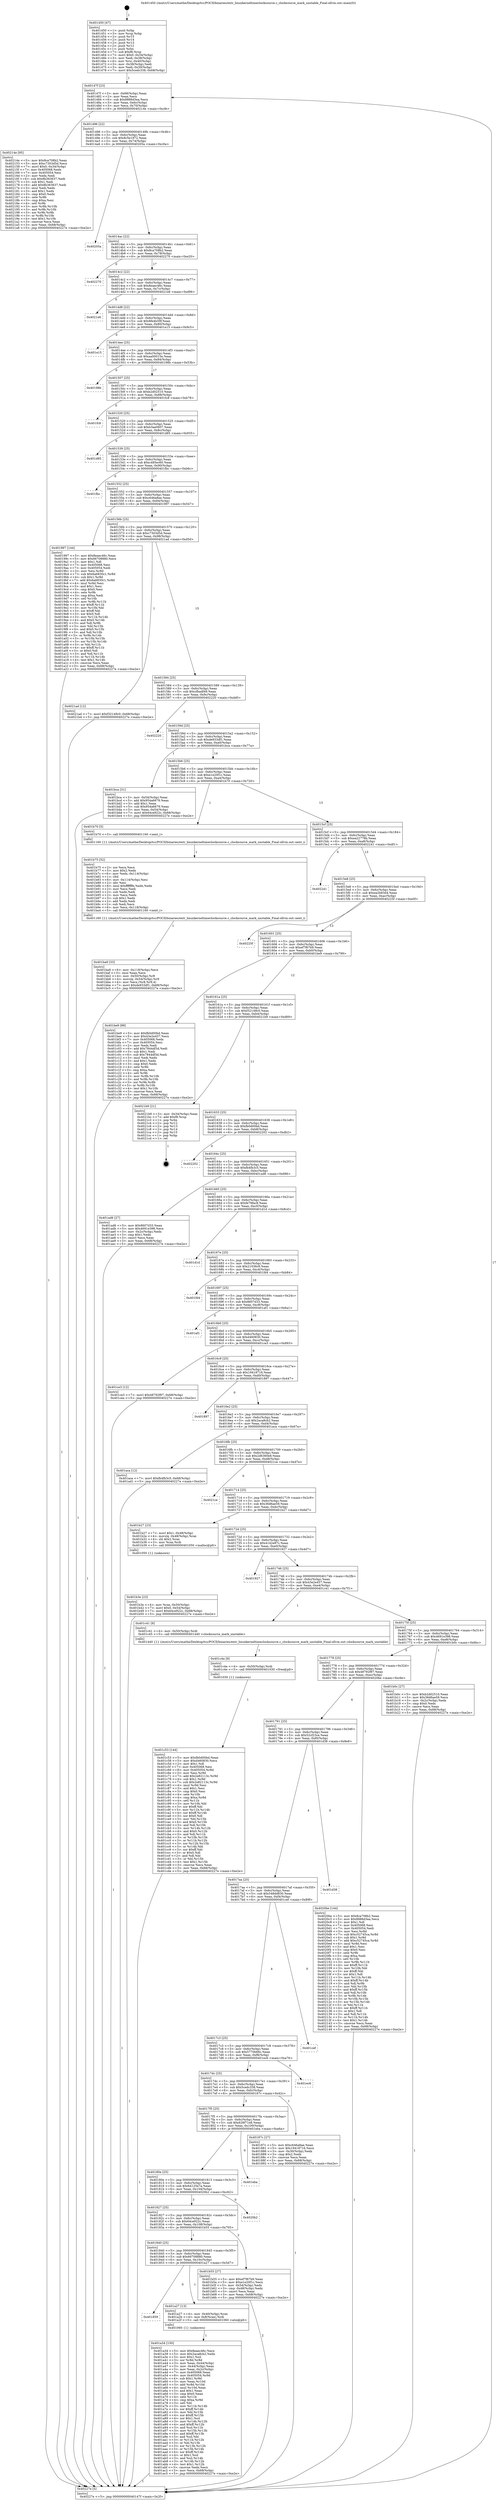 digraph "0x401450" {
  label = "0x401450 (/mnt/c/Users/mathe/Desktop/tcc/POCII/binaries/extr_linuxkerneltimeclocksource.c_clocksource_mark_unstable_Final-ollvm.out::main(0))"
  labelloc = "t"
  node[shape=record]

  Entry [label="",width=0.3,height=0.3,shape=circle,fillcolor=black,style=filled]
  "0x40147f" [label="{
     0x40147f [23]\l
     | [instrs]\l
     &nbsp;&nbsp;0x40147f \<+3\>: mov -0x68(%rbp),%eax\l
     &nbsp;&nbsp;0x401482 \<+2\>: mov %eax,%ecx\l
     &nbsp;&nbsp;0x401484 \<+6\>: sub $0x8886d3ea,%ecx\l
     &nbsp;&nbsp;0x40148a \<+3\>: mov %eax,-0x6c(%rbp)\l
     &nbsp;&nbsp;0x40148d \<+3\>: mov %ecx,-0x70(%rbp)\l
     &nbsp;&nbsp;0x401490 \<+6\>: je 000000000040214e \<main+0xcfe\>\l
  }"]
  "0x40214e" [label="{
     0x40214e [95]\l
     | [instrs]\l
     &nbsp;&nbsp;0x40214e \<+5\>: mov $0x8ca708b2,%eax\l
     &nbsp;&nbsp;0x402153 \<+5\>: mov $0xc7303d5d,%ecx\l
     &nbsp;&nbsp;0x402158 \<+7\>: movl $0x0,-0x34(%rbp)\l
     &nbsp;&nbsp;0x40215f \<+7\>: mov 0x405068,%edx\l
     &nbsp;&nbsp;0x402166 \<+7\>: mov 0x405054,%esi\l
     &nbsp;&nbsp;0x40216d \<+2\>: mov %edx,%edi\l
     &nbsp;&nbsp;0x40216f \<+6\>: sub $0x8b363637,%edi\l
     &nbsp;&nbsp;0x402175 \<+3\>: sub $0x1,%edi\l
     &nbsp;&nbsp;0x402178 \<+6\>: add $0x8b363637,%edi\l
     &nbsp;&nbsp;0x40217e \<+3\>: imul %edi,%edx\l
     &nbsp;&nbsp;0x402181 \<+3\>: and $0x1,%edx\l
     &nbsp;&nbsp;0x402184 \<+3\>: cmp $0x0,%edx\l
     &nbsp;&nbsp;0x402187 \<+4\>: sete %r8b\l
     &nbsp;&nbsp;0x40218b \<+3\>: cmp $0xa,%esi\l
     &nbsp;&nbsp;0x40218e \<+4\>: setl %r9b\l
     &nbsp;&nbsp;0x402192 \<+3\>: mov %r8b,%r10b\l
     &nbsp;&nbsp;0x402195 \<+3\>: and %r9b,%r10b\l
     &nbsp;&nbsp;0x402198 \<+3\>: xor %r9b,%r8b\l
     &nbsp;&nbsp;0x40219b \<+3\>: or %r8b,%r10b\l
     &nbsp;&nbsp;0x40219e \<+4\>: test $0x1,%r10b\l
     &nbsp;&nbsp;0x4021a2 \<+3\>: cmovne %ecx,%eax\l
     &nbsp;&nbsp;0x4021a5 \<+3\>: mov %eax,-0x68(%rbp)\l
     &nbsp;&nbsp;0x4021a8 \<+5\>: jmp 000000000040227e \<main+0xe2e\>\l
  }"]
  "0x401496" [label="{
     0x401496 [22]\l
     | [instrs]\l
     &nbsp;&nbsp;0x401496 \<+5\>: jmp 000000000040149b \<main+0x4b\>\l
     &nbsp;&nbsp;0x40149b \<+3\>: mov -0x6c(%rbp),%eax\l
     &nbsp;&nbsp;0x40149e \<+5\>: sub $0x8c5e1972,%eax\l
     &nbsp;&nbsp;0x4014a3 \<+3\>: mov %eax,-0x74(%rbp)\l
     &nbsp;&nbsp;0x4014a6 \<+6\>: je 000000000040205a \<main+0xc0a\>\l
  }"]
  Exit [label="",width=0.3,height=0.3,shape=circle,fillcolor=black,style=filled,peripheries=2]
  "0x40205a" [label="{
     0x40205a\l
  }", style=dashed]
  "0x4014ac" [label="{
     0x4014ac [22]\l
     | [instrs]\l
     &nbsp;&nbsp;0x4014ac \<+5\>: jmp 00000000004014b1 \<main+0x61\>\l
     &nbsp;&nbsp;0x4014b1 \<+3\>: mov -0x6c(%rbp),%eax\l
     &nbsp;&nbsp;0x4014b4 \<+5\>: sub $0x8ca708b2,%eax\l
     &nbsp;&nbsp;0x4014b9 \<+3\>: mov %eax,-0x78(%rbp)\l
     &nbsp;&nbsp;0x4014bc \<+6\>: je 0000000000402270 \<main+0xe20\>\l
  }"]
  "0x401c53" [label="{
     0x401c53 [144]\l
     | [instrs]\l
     &nbsp;&nbsp;0x401c53 \<+5\>: mov $0xfb0d00bd,%eax\l
     &nbsp;&nbsp;0x401c58 \<+5\>: mov $0xd460830,%ecx\l
     &nbsp;&nbsp;0x401c5d \<+2\>: mov $0x1,%dl\l
     &nbsp;&nbsp;0x401c5f \<+7\>: mov 0x405068,%esi\l
     &nbsp;&nbsp;0x401c66 \<+8\>: mov 0x405054,%r8d\l
     &nbsp;&nbsp;0x401c6e \<+3\>: mov %esi,%r9d\l
     &nbsp;&nbsp;0x401c71 \<+7\>: add $0x2e82113c,%r9d\l
     &nbsp;&nbsp;0x401c78 \<+4\>: sub $0x1,%r9d\l
     &nbsp;&nbsp;0x401c7c \<+7\>: sub $0x2e82113c,%r9d\l
     &nbsp;&nbsp;0x401c83 \<+4\>: imul %r9d,%esi\l
     &nbsp;&nbsp;0x401c87 \<+3\>: and $0x1,%esi\l
     &nbsp;&nbsp;0x401c8a \<+3\>: cmp $0x0,%esi\l
     &nbsp;&nbsp;0x401c8d \<+4\>: sete %r10b\l
     &nbsp;&nbsp;0x401c91 \<+4\>: cmp $0xa,%r8d\l
     &nbsp;&nbsp;0x401c95 \<+4\>: setl %r11b\l
     &nbsp;&nbsp;0x401c99 \<+3\>: mov %r10b,%bl\l
     &nbsp;&nbsp;0x401c9c \<+3\>: xor $0xff,%bl\l
     &nbsp;&nbsp;0x401c9f \<+3\>: mov %r11b,%r14b\l
     &nbsp;&nbsp;0x401ca2 \<+4\>: xor $0xff,%r14b\l
     &nbsp;&nbsp;0x401ca6 \<+3\>: xor $0x0,%dl\l
     &nbsp;&nbsp;0x401ca9 \<+3\>: mov %bl,%r15b\l
     &nbsp;&nbsp;0x401cac \<+4\>: and $0x0,%r15b\l
     &nbsp;&nbsp;0x401cb0 \<+3\>: and %dl,%r10b\l
     &nbsp;&nbsp;0x401cb3 \<+3\>: mov %r14b,%r12b\l
     &nbsp;&nbsp;0x401cb6 \<+4\>: and $0x0,%r12b\l
     &nbsp;&nbsp;0x401cba \<+3\>: and %dl,%r11b\l
     &nbsp;&nbsp;0x401cbd \<+3\>: or %r10b,%r15b\l
     &nbsp;&nbsp;0x401cc0 \<+3\>: or %r11b,%r12b\l
     &nbsp;&nbsp;0x401cc3 \<+3\>: xor %r12b,%r15b\l
     &nbsp;&nbsp;0x401cc6 \<+3\>: or %r14b,%bl\l
     &nbsp;&nbsp;0x401cc9 \<+3\>: xor $0xff,%bl\l
     &nbsp;&nbsp;0x401ccc \<+3\>: or $0x0,%dl\l
     &nbsp;&nbsp;0x401ccf \<+2\>: and %dl,%bl\l
     &nbsp;&nbsp;0x401cd1 \<+3\>: or %bl,%r15b\l
     &nbsp;&nbsp;0x401cd4 \<+4\>: test $0x1,%r15b\l
     &nbsp;&nbsp;0x401cd8 \<+3\>: cmovne %ecx,%eax\l
     &nbsp;&nbsp;0x401cdb \<+3\>: mov %eax,-0x68(%rbp)\l
     &nbsp;&nbsp;0x401cde \<+5\>: jmp 000000000040227e \<main+0xe2e\>\l
  }"]
  "0x402270" [label="{
     0x402270\l
  }", style=dashed]
  "0x4014c2" [label="{
     0x4014c2 [22]\l
     | [instrs]\l
     &nbsp;&nbsp;0x4014c2 \<+5\>: jmp 00000000004014c7 \<main+0x77\>\l
     &nbsp;&nbsp;0x4014c7 \<+3\>: mov -0x6c(%rbp),%eax\l
     &nbsp;&nbsp;0x4014ca \<+5\>: sub $0x8eaec46c,%eax\l
     &nbsp;&nbsp;0x4014cf \<+3\>: mov %eax,-0x7c(%rbp)\l
     &nbsp;&nbsp;0x4014d2 \<+6\>: je 00000000004021e6 \<main+0xd96\>\l
  }"]
  "0x401c4a" [label="{
     0x401c4a [9]\l
     | [instrs]\l
     &nbsp;&nbsp;0x401c4a \<+4\>: mov -0x50(%rbp),%rdi\l
     &nbsp;&nbsp;0x401c4e \<+5\>: call 0000000000401030 \<free@plt\>\l
     | [calls]\l
     &nbsp;&nbsp;0x401030 \{1\} (unknown)\l
  }"]
  "0x4021e6" [label="{
     0x4021e6\l
  }", style=dashed]
  "0x4014d8" [label="{
     0x4014d8 [22]\l
     | [instrs]\l
     &nbsp;&nbsp;0x4014d8 \<+5\>: jmp 00000000004014dd \<main+0x8d\>\l
     &nbsp;&nbsp;0x4014dd \<+3\>: mov -0x6c(%rbp),%eax\l
     &nbsp;&nbsp;0x4014e0 \<+5\>: sub $0x8fe4b59f,%eax\l
     &nbsp;&nbsp;0x4014e5 \<+3\>: mov %eax,-0x80(%rbp)\l
     &nbsp;&nbsp;0x4014e8 \<+6\>: je 0000000000401e15 \<main+0x9c5\>\l
  }"]
  "0x401ba9" [label="{
     0x401ba9 [33]\l
     | [instrs]\l
     &nbsp;&nbsp;0x401ba9 \<+6\>: mov -0x118(%rbp),%ecx\l
     &nbsp;&nbsp;0x401baf \<+3\>: imul %eax,%ecx\l
     &nbsp;&nbsp;0x401bb2 \<+4\>: mov -0x50(%rbp),%r8\l
     &nbsp;&nbsp;0x401bb6 \<+4\>: movslq -0x54(%rbp),%r9\l
     &nbsp;&nbsp;0x401bba \<+4\>: mov %ecx,(%r8,%r9,4)\l
     &nbsp;&nbsp;0x401bbe \<+7\>: movl $0xde933df1,-0x68(%rbp)\l
     &nbsp;&nbsp;0x401bc5 \<+5\>: jmp 000000000040227e \<main+0xe2e\>\l
  }"]
  "0x401e15" [label="{
     0x401e15\l
  }", style=dashed]
  "0x4014ee" [label="{
     0x4014ee [25]\l
     | [instrs]\l
     &nbsp;&nbsp;0x4014ee \<+5\>: jmp 00000000004014f3 \<main+0xa3\>\l
     &nbsp;&nbsp;0x4014f3 \<+3\>: mov -0x6c(%rbp),%eax\l
     &nbsp;&nbsp;0x4014f6 \<+5\>: sub $0xaa00015e,%eax\l
     &nbsp;&nbsp;0x4014fb \<+6\>: mov %eax,-0x84(%rbp)\l
     &nbsp;&nbsp;0x401501 \<+6\>: je 000000000040198b \<main+0x53b\>\l
  }"]
  "0x401b75" [label="{
     0x401b75 [52]\l
     | [instrs]\l
     &nbsp;&nbsp;0x401b75 \<+2\>: xor %ecx,%ecx\l
     &nbsp;&nbsp;0x401b77 \<+5\>: mov $0x2,%edx\l
     &nbsp;&nbsp;0x401b7c \<+6\>: mov %edx,-0x114(%rbp)\l
     &nbsp;&nbsp;0x401b82 \<+1\>: cltd\l
     &nbsp;&nbsp;0x401b83 \<+6\>: mov -0x114(%rbp),%esi\l
     &nbsp;&nbsp;0x401b89 \<+2\>: idiv %esi\l
     &nbsp;&nbsp;0x401b8b \<+6\>: imul $0xfffffffe,%edx,%edx\l
     &nbsp;&nbsp;0x401b91 \<+2\>: mov %ecx,%edi\l
     &nbsp;&nbsp;0x401b93 \<+2\>: sub %edx,%edi\l
     &nbsp;&nbsp;0x401b95 \<+2\>: mov %ecx,%edx\l
     &nbsp;&nbsp;0x401b97 \<+3\>: sub $0x1,%edx\l
     &nbsp;&nbsp;0x401b9a \<+2\>: add %edx,%edi\l
     &nbsp;&nbsp;0x401b9c \<+2\>: sub %edi,%ecx\l
     &nbsp;&nbsp;0x401b9e \<+6\>: mov %ecx,-0x118(%rbp)\l
     &nbsp;&nbsp;0x401ba4 \<+5\>: call 0000000000401160 \<next_i\>\l
     | [calls]\l
     &nbsp;&nbsp;0x401160 \{1\} (/mnt/c/Users/mathe/Desktop/tcc/POCII/binaries/extr_linuxkerneltimeclocksource.c_clocksource_mark_unstable_Final-ollvm.out::next_i)\l
  }"]
  "0x40198b" [label="{
     0x40198b\l
  }", style=dashed]
  "0x401507" [label="{
     0x401507 [25]\l
     | [instrs]\l
     &nbsp;&nbsp;0x401507 \<+5\>: jmp 000000000040150c \<main+0xbc\>\l
     &nbsp;&nbsp;0x40150c \<+3\>: mov -0x6c(%rbp),%eax\l
     &nbsp;&nbsp;0x40150f \<+5\>: sub $0xb2d02510,%eax\l
     &nbsp;&nbsp;0x401514 \<+6\>: mov %eax,-0x88(%rbp)\l
     &nbsp;&nbsp;0x40151a \<+6\>: je 0000000000401fc8 \<main+0xb78\>\l
  }"]
  "0x401b3e" [label="{
     0x401b3e [23]\l
     | [instrs]\l
     &nbsp;&nbsp;0x401b3e \<+4\>: mov %rax,-0x50(%rbp)\l
     &nbsp;&nbsp;0x401b42 \<+7\>: movl $0x0,-0x54(%rbp)\l
     &nbsp;&nbsp;0x401b49 \<+7\>: movl $0x64ce922c,-0x68(%rbp)\l
     &nbsp;&nbsp;0x401b50 \<+5\>: jmp 000000000040227e \<main+0xe2e\>\l
  }"]
  "0x401fc8" [label="{
     0x401fc8\l
  }", style=dashed]
  "0x401520" [label="{
     0x401520 [25]\l
     | [instrs]\l
     &nbsp;&nbsp;0x401520 \<+5\>: jmp 0000000000401525 \<main+0xd5\>\l
     &nbsp;&nbsp;0x401525 \<+3\>: mov -0x6c(%rbp),%eax\l
     &nbsp;&nbsp;0x401528 \<+5\>: sub $0xb3ae0607,%eax\l
     &nbsp;&nbsp;0x40152d \<+6\>: mov %eax,-0x8c(%rbp)\l
     &nbsp;&nbsp;0x401533 \<+6\>: je 0000000000401d85 \<main+0x935\>\l
  }"]
  "0x401a34" [label="{
     0x401a34 [150]\l
     | [instrs]\l
     &nbsp;&nbsp;0x401a34 \<+5\>: mov $0x8eaec46c,%ecx\l
     &nbsp;&nbsp;0x401a39 \<+5\>: mov $0x2aca8cb2,%edx\l
     &nbsp;&nbsp;0x401a3e \<+3\>: mov $0x1,%sil\l
     &nbsp;&nbsp;0x401a41 \<+3\>: xor %r8d,%r8d\l
     &nbsp;&nbsp;0x401a44 \<+3\>: mov %eax,-0x44(%rbp)\l
     &nbsp;&nbsp;0x401a47 \<+3\>: mov -0x44(%rbp),%eax\l
     &nbsp;&nbsp;0x401a4a \<+3\>: mov %eax,-0x2c(%rbp)\l
     &nbsp;&nbsp;0x401a4d \<+7\>: mov 0x405068,%eax\l
     &nbsp;&nbsp;0x401a54 \<+8\>: mov 0x405054,%r9d\l
     &nbsp;&nbsp;0x401a5c \<+4\>: sub $0x1,%r8d\l
     &nbsp;&nbsp;0x401a60 \<+3\>: mov %eax,%r10d\l
     &nbsp;&nbsp;0x401a63 \<+3\>: add %r8d,%r10d\l
     &nbsp;&nbsp;0x401a66 \<+4\>: imul %r10d,%eax\l
     &nbsp;&nbsp;0x401a6a \<+3\>: and $0x1,%eax\l
     &nbsp;&nbsp;0x401a6d \<+3\>: cmp $0x0,%eax\l
     &nbsp;&nbsp;0x401a70 \<+4\>: sete %r11b\l
     &nbsp;&nbsp;0x401a74 \<+4\>: cmp $0xa,%r9d\l
     &nbsp;&nbsp;0x401a78 \<+3\>: setl %bl\l
     &nbsp;&nbsp;0x401a7b \<+3\>: mov %r11b,%r14b\l
     &nbsp;&nbsp;0x401a7e \<+4\>: xor $0xff,%r14b\l
     &nbsp;&nbsp;0x401a82 \<+3\>: mov %bl,%r15b\l
     &nbsp;&nbsp;0x401a85 \<+4\>: xor $0xff,%r15b\l
     &nbsp;&nbsp;0x401a89 \<+4\>: xor $0x1,%sil\l
     &nbsp;&nbsp;0x401a8d \<+3\>: mov %r14b,%r12b\l
     &nbsp;&nbsp;0x401a90 \<+4\>: and $0xff,%r12b\l
     &nbsp;&nbsp;0x401a94 \<+3\>: and %sil,%r11b\l
     &nbsp;&nbsp;0x401a97 \<+3\>: mov %r15b,%r13b\l
     &nbsp;&nbsp;0x401a9a \<+4\>: and $0xff,%r13b\l
     &nbsp;&nbsp;0x401a9e \<+3\>: and %sil,%bl\l
     &nbsp;&nbsp;0x401aa1 \<+3\>: or %r11b,%r12b\l
     &nbsp;&nbsp;0x401aa4 \<+3\>: or %bl,%r13b\l
     &nbsp;&nbsp;0x401aa7 \<+3\>: xor %r13b,%r12b\l
     &nbsp;&nbsp;0x401aaa \<+3\>: or %r15b,%r14b\l
     &nbsp;&nbsp;0x401aad \<+4\>: xor $0xff,%r14b\l
     &nbsp;&nbsp;0x401ab1 \<+4\>: or $0x1,%sil\l
     &nbsp;&nbsp;0x401ab5 \<+3\>: and %sil,%r14b\l
     &nbsp;&nbsp;0x401ab8 \<+3\>: or %r14b,%r12b\l
     &nbsp;&nbsp;0x401abb \<+4\>: test $0x1,%r12b\l
     &nbsp;&nbsp;0x401abf \<+3\>: cmovne %edx,%ecx\l
     &nbsp;&nbsp;0x401ac2 \<+3\>: mov %ecx,-0x68(%rbp)\l
     &nbsp;&nbsp;0x401ac5 \<+5\>: jmp 000000000040227e \<main+0xe2e\>\l
  }"]
  "0x401d85" [label="{
     0x401d85\l
  }", style=dashed]
  "0x401539" [label="{
     0x401539 [25]\l
     | [instrs]\l
     &nbsp;&nbsp;0x401539 \<+5\>: jmp 000000000040153e \<main+0xee\>\l
     &nbsp;&nbsp;0x40153e \<+3\>: mov -0x6c(%rbp),%eax\l
     &nbsp;&nbsp;0x401541 \<+5\>: sub $0xc485ec60,%eax\l
     &nbsp;&nbsp;0x401546 \<+6\>: mov %eax,-0x90(%rbp)\l
     &nbsp;&nbsp;0x40154c \<+6\>: je 0000000000401fbc \<main+0xb6c\>\l
  }"]
  "0x401859" [label="{
     0x401859\l
  }", style=dashed]
  "0x401fbc" [label="{
     0x401fbc\l
  }", style=dashed]
  "0x401552" [label="{
     0x401552 [25]\l
     | [instrs]\l
     &nbsp;&nbsp;0x401552 \<+5\>: jmp 0000000000401557 \<main+0x107\>\l
     &nbsp;&nbsp;0x401557 \<+3\>: mov -0x6c(%rbp),%eax\l
     &nbsp;&nbsp;0x40155a \<+5\>: sub $0xc646a8ae,%eax\l
     &nbsp;&nbsp;0x40155f \<+6\>: mov %eax,-0x94(%rbp)\l
     &nbsp;&nbsp;0x401565 \<+6\>: je 0000000000401997 \<main+0x547\>\l
  }"]
  "0x401a27" [label="{
     0x401a27 [13]\l
     | [instrs]\l
     &nbsp;&nbsp;0x401a27 \<+4\>: mov -0x40(%rbp),%rax\l
     &nbsp;&nbsp;0x401a2b \<+4\>: mov 0x8(%rax),%rdi\l
     &nbsp;&nbsp;0x401a2f \<+5\>: call 0000000000401060 \<atoi@plt\>\l
     | [calls]\l
     &nbsp;&nbsp;0x401060 \{1\} (unknown)\l
  }"]
  "0x401997" [label="{
     0x401997 [144]\l
     | [instrs]\l
     &nbsp;&nbsp;0x401997 \<+5\>: mov $0x8eaec46c,%eax\l
     &nbsp;&nbsp;0x40199c \<+5\>: mov $0x66708880,%ecx\l
     &nbsp;&nbsp;0x4019a1 \<+2\>: mov $0x1,%dl\l
     &nbsp;&nbsp;0x4019a3 \<+7\>: mov 0x405068,%esi\l
     &nbsp;&nbsp;0x4019aa \<+7\>: mov 0x405054,%edi\l
     &nbsp;&nbsp;0x4019b1 \<+3\>: mov %esi,%r8d\l
     &nbsp;&nbsp;0x4019b4 \<+7\>: sub $0x6a6830c1,%r8d\l
     &nbsp;&nbsp;0x4019bb \<+4\>: sub $0x1,%r8d\l
     &nbsp;&nbsp;0x4019bf \<+7\>: add $0x6a6830c1,%r8d\l
     &nbsp;&nbsp;0x4019c6 \<+4\>: imul %r8d,%esi\l
     &nbsp;&nbsp;0x4019ca \<+3\>: and $0x1,%esi\l
     &nbsp;&nbsp;0x4019cd \<+3\>: cmp $0x0,%esi\l
     &nbsp;&nbsp;0x4019d0 \<+4\>: sete %r9b\l
     &nbsp;&nbsp;0x4019d4 \<+3\>: cmp $0xa,%edi\l
     &nbsp;&nbsp;0x4019d7 \<+4\>: setl %r10b\l
     &nbsp;&nbsp;0x4019db \<+3\>: mov %r9b,%r11b\l
     &nbsp;&nbsp;0x4019de \<+4\>: xor $0xff,%r11b\l
     &nbsp;&nbsp;0x4019e2 \<+3\>: mov %r10b,%bl\l
     &nbsp;&nbsp;0x4019e5 \<+3\>: xor $0xff,%bl\l
     &nbsp;&nbsp;0x4019e8 \<+3\>: xor $0x0,%dl\l
     &nbsp;&nbsp;0x4019eb \<+3\>: mov %r11b,%r14b\l
     &nbsp;&nbsp;0x4019ee \<+4\>: and $0x0,%r14b\l
     &nbsp;&nbsp;0x4019f2 \<+3\>: and %dl,%r9b\l
     &nbsp;&nbsp;0x4019f5 \<+3\>: mov %bl,%r15b\l
     &nbsp;&nbsp;0x4019f8 \<+4\>: and $0x0,%r15b\l
     &nbsp;&nbsp;0x4019fc \<+3\>: and %dl,%r10b\l
     &nbsp;&nbsp;0x4019ff \<+3\>: or %r9b,%r14b\l
     &nbsp;&nbsp;0x401a02 \<+3\>: or %r10b,%r15b\l
     &nbsp;&nbsp;0x401a05 \<+3\>: xor %r15b,%r14b\l
     &nbsp;&nbsp;0x401a08 \<+3\>: or %bl,%r11b\l
     &nbsp;&nbsp;0x401a0b \<+4\>: xor $0xff,%r11b\l
     &nbsp;&nbsp;0x401a0f \<+3\>: or $0x0,%dl\l
     &nbsp;&nbsp;0x401a12 \<+3\>: and %dl,%r11b\l
     &nbsp;&nbsp;0x401a15 \<+3\>: or %r11b,%r14b\l
     &nbsp;&nbsp;0x401a18 \<+4\>: test $0x1,%r14b\l
     &nbsp;&nbsp;0x401a1c \<+3\>: cmovne %ecx,%eax\l
     &nbsp;&nbsp;0x401a1f \<+3\>: mov %eax,-0x68(%rbp)\l
     &nbsp;&nbsp;0x401a22 \<+5\>: jmp 000000000040227e \<main+0xe2e\>\l
  }"]
  "0x40156b" [label="{
     0x40156b [25]\l
     | [instrs]\l
     &nbsp;&nbsp;0x40156b \<+5\>: jmp 0000000000401570 \<main+0x120\>\l
     &nbsp;&nbsp;0x401570 \<+3\>: mov -0x6c(%rbp),%eax\l
     &nbsp;&nbsp;0x401573 \<+5\>: sub $0xc7303d5d,%eax\l
     &nbsp;&nbsp;0x401578 \<+6\>: mov %eax,-0x98(%rbp)\l
     &nbsp;&nbsp;0x40157e \<+6\>: je 00000000004021ad \<main+0xd5d\>\l
  }"]
  "0x401840" [label="{
     0x401840 [25]\l
     | [instrs]\l
     &nbsp;&nbsp;0x401840 \<+5\>: jmp 0000000000401845 \<main+0x3f5\>\l
     &nbsp;&nbsp;0x401845 \<+3\>: mov -0x6c(%rbp),%eax\l
     &nbsp;&nbsp;0x401848 \<+5\>: sub $0x66708880,%eax\l
     &nbsp;&nbsp;0x40184d \<+6\>: mov %eax,-0x10c(%rbp)\l
     &nbsp;&nbsp;0x401853 \<+6\>: je 0000000000401a27 \<main+0x5d7\>\l
  }"]
  "0x4021ad" [label="{
     0x4021ad [12]\l
     | [instrs]\l
     &nbsp;&nbsp;0x4021ad \<+7\>: movl $0xf32149c0,-0x68(%rbp)\l
     &nbsp;&nbsp;0x4021b4 \<+5\>: jmp 000000000040227e \<main+0xe2e\>\l
  }"]
  "0x401584" [label="{
     0x401584 [25]\l
     | [instrs]\l
     &nbsp;&nbsp;0x401584 \<+5\>: jmp 0000000000401589 \<main+0x139\>\l
     &nbsp;&nbsp;0x401589 \<+3\>: mov -0x6c(%rbp),%eax\l
     &nbsp;&nbsp;0x40158c \<+5\>: sub $0xcfbadf49,%eax\l
     &nbsp;&nbsp;0x401591 \<+6\>: mov %eax,-0x9c(%rbp)\l
     &nbsp;&nbsp;0x401597 \<+6\>: je 0000000000402220 \<main+0xdd0\>\l
  }"]
  "0x401b55" [label="{
     0x401b55 [27]\l
     | [instrs]\l
     &nbsp;&nbsp;0x401b55 \<+5\>: mov $0xef7f67b9,%eax\l
     &nbsp;&nbsp;0x401b5a \<+5\>: mov $0xe1e20f1c,%ecx\l
     &nbsp;&nbsp;0x401b5f \<+3\>: mov -0x54(%rbp),%edx\l
     &nbsp;&nbsp;0x401b62 \<+3\>: cmp -0x48(%rbp),%edx\l
     &nbsp;&nbsp;0x401b65 \<+3\>: cmovl %ecx,%eax\l
     &nbsp;&nbsp;0x401b68 \<+3\>: mov %eax,-0x68(%rbp)\l
     &nbsp;&nbsp;0x401b6b \<+5\>: jmp 000000000040227e \<main+0xe2e\>\l
  }"]
  "0x402220" [label="{
     0x402220\l
  }", style=dashed]
  "0x40159d" [label="{
     0x40159d [25]\l
     | [instrs]\l
     &nbsp;&nbsp;0x40159d \<+5\>: jmp 00000000004015a2 \<main+0x152\>\l
     &nbsp;&nbsp;0x4015a2 \<+3\>: mov -0x6c(%rbp),%eax\l
     &nbsp;&nbsp;0x4015a5 \<+5\>: sub $0xde933df1,%eax\l
     &nbsp;&nbsp;0x4015aa \<+6\>: mov %eax,-0xa0(%rbp)\l
     &nbsp;&nbsp;0x4015b0 \<+6\>: je 0000000000401bca \<main+0x77a\>\l
  }"]
  "0x401827" [label="{
     0x401827 [25]\l
     | [instrs]\l
     &nbsp;&nbsp;0x401827 \<+5\>: jmp 000000000040182c \<main+0x3dc\>\l
     &nbsp;&nbsp;0x40182c \<+3\>: mov -0x6c(%rbp),%eax\l
     &nbsp;&nbsp;0x40182f \<+5\>: sub $0x64ce922c,%eax\l
     &nbsp;&nbsp;0x401834 \<+6\>: mov %eax,-0x108(%rbp)\l
     &nbsp;&nbsp;0x40183a \<+6\>: je 0000000000401b55 \<main+0x705\>\l
  }"]
  "0x401bca" [label="{
     0x401bca [31]\l
     | [instrs]\l
     &nbsp;&nbsp;0x401bca \<+3\>: mov -0x54(%rbp),%eax\l
     &nbsp;&nbsp;0x401bcd \<+5\>: add $0x954a6679,%eax\l
     &nbsp;&nbsp;0x401bd2 \<+3\>: add $0x1,%eax\l
     &nbsp;&nbsp;0x401bd5 \<+5\>: sub $0x954a6679,%eax\l
     &nbsp;&nbsp;0x401bda \<+3\>: mov %eax,-0x54(%rbp)\l
     &nbsp;&nbsp;0x401bdd \<+7\>: movl $0x64ce922c,-0x68(%rbp)\l
     &nbsp;&nbsp;0x401be4 \<+5\>: jmp 000000000040227e \<main+0xe2e\>\l
  }"]
  "0x4015b6" [label="{
     0x4015b6 [25]\l
     | [instrs]\l
     &nbsp;&nbsp;0x4015b6 \<+5\>: jmp 00000000004015bb \<main+0x16b\>\l
     &nbsp;&nbsp;0x4015bb \<+3\>: mov -0x6c(%rbp),%eax\l
     &nbsp;&nbsp;0x4015be \<+5\>: sub $0xe1e20f1c,%eax\l
     &nbsp;&nbsp;0x4015c3 \<+6\>: mov %eax,-0xa4(%rbp)\l
     &nbsp;&nbsp;0x4015c9 \<+6\>: je 0000000000401b70 \<main+0x720\>\l
  }"]
  "0x4020b2" [label="{
     0x4020b2\l
  }", style=dashed]
  "0x401b70" [label="{
     0x401b70 [5]\l
     | [instrs]\l
     &nbsp;&nbsp;0x401b70 \<+5\>: call 0000000000401160 \<next_i\>\l
     | [calls]\l
     &nbsp;&nbsp;0x401160 \{1\} (/mnt/c/Users/mathe/Desktop/tcc/POCII/binaries/extr_linuxkerneltimeclocksource.c_clocksource_mark_unstable_Final-ollvm.out::next_i)\l
  }"]
  "0x4015cf" [label="{
     0x4015cf [25]\l
     | [instrs]\l
     &nbsp;&nbsp;0x4015cf \<+5\>: jmp 00000000004015d4 \<main+0x184\>\l
     &nbsp;&nbsp;0x4015d4 \<+3\>: mov -0x6c(%rbp),%eax\l
     &nbsp;&nbsp;0x4015d7 \<+5\>: sub $0xea22778b,%eax\l
     &nbsp;&nbsp;0x4015dc \<+6\>: mov %eax,-0xa8(%rbp)\l
     &nbsp;&nbsp;0x4015e2 \<+6\>: je 0000000000402241 \<main+0xdf1\>\l
  }"]
  "0x40180e" [label="{
     0x40180e [25]\l
     | [instrs]\l
     &nbsp;&nbsp;0x40180e \<+5\>: jmp 0000000000401813 \<main+0x3c3\>\l
     &nbsp;&nbsp;0x401813 \<+3\>: mov -0x6c(%rbp),%eax\l
     &nbsp;&nbsp;0x401816 \<+5\>: sub $0x64125e7a,%eax\l
     &nbsp;&nbsp;0x40181b \<+6\>: mov %eax,-0x104(%rbp)\l
     &nbsp;&nbsp;0x401821 \<+6\>: je 00000000004020b2 \<main+0xc62\>\l
  }"]
  "0x402241" [label="{
     0x402241\l
  }", style=dashed]
  "0x4015e8" [label="{
     0x4015e8 [25]\l
     | [instrs]\l
     &nbsp;&nbsp;0x4015e8 \<+5\>: jmp 00000000004015ed \<main+0x19d\>\l
     &nbsp;&nbsp;0x4015ed \<+3\>: mov -0x6c(%rbp),%eax\l
     &nbsp;&nbsp;0x4015f0 \<+5\>: sub $0xea2b83d4,%eax\l
     &nbsp;&nbsp;0x4015f5 \<+6\>: mov %eax,-0xac(%rbp)\l
     &nbsp;&nbsp;0x4015fb \<+6\>: je 000000000040225f \<main+0xe0f\>\l
  }"]
  "0x401eba" [label="{
     0x401eba\l
  }", style=dashed]
  "0x40225f" [label="{
     0x40225f\l
  }", style=dashed]
  "0x401601" [label="{
     0x401601 [25]\l
     | [instrs]\l
     &nbsp;&nbsp;0x401601 \<+5\>: jmp 0000000000401606 \<main+0x1b6\>\l
     &nbsp;&nbsp;0x401606 \<+3\>: mov -0x6c(%rbp),%eax\l
     &nbsp;&nbsp;0x401609 \<+5\>: sub $0xef7f67b9,%eax\l
     &nbsp;&nbsp;0x40160e \<+6\>: mov %eax,-0xb0(%rbp)\l
     &nbsp;&nbsp;0x401614 \<+6\>: je 0000000000401be9 \<main+0x799\>\l
  }"]
  "0x401450" [label="{
     0x401450 [47]\l
     | [instrs]\l
     &nbsp;&nbsp;0x401450 \<+1\>: push %rbp\l
     &nbsp;&nbsp;0x401451 \<+3\>: mov %rsp,%rbp\l
     &nbsp;&nbsp;0x401454 \<+2\>: push %r15\l
     &nbsp;&nbsp;0x401456 \<+2\>: push %r14\l
     &nbsp;&nbsp;0x401458 \<+2\>: push %r13\l
     &nbsp;&nbsp;0x40145a \<+2\>: push %r12\l
     &nbsp;&nbsp;0x40145c \<+1\>: push %rbx\l
     &nbsp;&nbsp;0x40145d \<+7\>: sub $0xf8,%rsp\l
     &nbsp;&nbsp;0x401464 \<+7\>: movl $0x0,-0x34(%rbp)\l
     &nbsp;&nbsp;0x40146b \<+3\>: mov %edi,-0x38(%rbp)\l
     &nbsp;&nbsp;0x40146e \<+4\>: mov %rsi,-0x40(%rbp)\l
     &nbsp;&nbsp;0x401472 \<+3\>: mov -0x38(%rbp),%edi\l
     &nbsp;&nbsp;0x401475 \<+3\>: mov %edi,-0x30(%rbp)\l
     &nbsp;&nbsp;0x401478 \<+7\>: movl $0x5cedc338,-0x68(%rbp)\l
  }"]
  "0x401be9" [label="{
     0x401be9 [88]\l
     | [instrs]\l
     &nbsp;&nbsp;0x401be9 \<+5\>: mov $0xfb0d00bd,%eax\l
     &nbsp;&nbsp;0x401bee \<+5\>: mov $0x43e2e457,%ecx\l
     &nbsp;&nbsp;0x401bf3 \<+7\>: mov 0x405068,%edx\l
     &nbsp;&nbsp;0x401bfa \<+7\>: mov 0x405054,%esi\l
     &nbsp;&nbsp;0x401c01 \<+2\>: mov %edx,%edi\l
     &nbsp;&nbsp;0x401c03 \<+6\>: add $0x7844df3d,%edi\l
     &nbsp;&nbsp;0x401c09 \<+3\>: sub $0x1,%edi\l
     &nbsp;&nbsp;0x401c0c \<+6\>: sub $0x7844df3d,%edi\l
     &nbsp;&nbsp;0x401c12 \<+3\>: imul %edi,%edx\l
     &nbsp;&nbsp;0x401c15 \<+3\>: and $0x1,%edx\l
     &nbsp;&nbsp;0x401c18 \<+3\>: cmp $0x0,%edx\l
     &nbsp;&nbsp;0x401c1b \<+4\>: sete %r8b\l
     &nbsp;&nbsp;0x401c1f \<+3\>: cmp $0xa,%esi\l
     &nbsp;&nbsp;0x401c22 \<+4\>: setl %r9b\l
     &nbsp;&nbsp;0x401c26 \<+3\>: mov %r8b,%r10b\l
     &nbsp;&nbsp;0x401c29 \<+3\>: and %r9b,%r10b\l
     &nbsp;&nbsp;0x401c2c \<+3\>: xor %r9b,%r8b\l
     &nbsp;&nbsp;0x401c2f \<+3\>: or %r8b,%r10b\l
     &nbsp;&nbsp;0x401c32 \<+4\>: test $0x1,%r10b\l
     &nbsp;&nbsp;0x401c36 \<+3\>: cmovne %ecx,%eax\l
     &nbsp;&nbsp;0x401c39 \<+3\>: mov %eax,-0x68(%rbp)\l
     &nbsp;&nbsp;0x401c3c \<+5\>: jmp 000000000040227e \<main+0xe2e\>\l
  }"]
  "0x40161a" [label="{
     0x40161a [25]\l
     | [instrs]\l
     &nbsp;&nbsp;0x40161a \<+5\>: jmp 000000000040161f \<main+0x1cf\>\l
     &nbsp;&nbsp;0x40161f \<+3\>: mov -0x6c(%rbp),%eax\l
     &nbsp;&nbsp;0x401622 \<+5\>: sub $0xf32149c0,%eax\l
     &nbsp;&nbsp;0x401627 \<+6\>: mov %eax,-0xb4(%rbp)\l
     &nbsp;&nbsp;0x40162d \<+6\>: je 00000000004021b9 \<main+0xd69\>\l
  }"]
  "0x40227e" [label="{
     0x40227e [5]\l
     | [instrs]\l
     &nbsp;&nbsp;0x40227e \<+5\>: jmp 000000000040147f \<main+0x2f\>\l
  }"]
  "0x4021b9" [label="{
     0x4021b9 [21]\l
     | [instrs]\l
     &nbsp;&nbsp;0x4021b9 \<+3\>: mov -0x34(%rbp),%eax\l
     &nbsp;&nbsp;0x4021bc \<+7\>: add $0xf8,%rsp\l
     &nbsp;&nbsp;0x4021c3 \<+1\>: pop %rbx\l
     &nbsp;&nbsp;0x4021c4 \<+2\>: pop %r12\l
     &nbsp;&nbsp;0x4021c6 \<+2\>: pop %r13\l
     &nbsp;&nbsp;0x4021c8 \<+2\>: pop %r14\l
     &nbsp;&nbsp;0x4021ca \<+2\>: pop %r15\l
     &nbsp;&nbsp;0x4021cc \<+1\>: pop %rbp\l
     &nbsp;&nbsp;0x4021cd \<+1\>: ret\l
  }"]
  "0x401633" [label="{
     0x401633 [25]\l
     | [instrs]\l
     &nbsp;&nbsp;0x401633 \<+5\>: jmp 0000000000401638 \<main+0x1e8\>\l
     &nbsp;&nbsp;0x401638 \<+3\>: mov -0x6c(%rbp),%eax\l
     &nbsp;&nbsp;0x40163b \<+5\>: sub $0xfb0d00bd,%eax\l
     &nbsp;&nbsp;0x401640 \<+6\>: mov %eax,-0xb8(%rbp)\l
     &nbsp;&nbsp;0x401646 \<+6\>: je 0000000000402202 \<main+0xdb2\>\l
  }"]
  "0x4017f5" [label="{
     0x4017f5 [25]\l
     | [instrs]\l
     &nbsp;&nbsp;0x4017f5 \<+5\>: jmp 00000000004017fa \<main+0x3aa\>\l
     &nbsp;&nbsp;0x4017fa \<+3\>: mov -0x6c(%rbp),%eax\l
     &nbsp;&nbsp;0x4017fd \<+5\>: sub $0x628f71e8,%eax\l
     &nbsp;&nbsp;0x401802 \<+6\>: mov %eax,-0x100(%rbp)\l
     &nbsp;&nbsp;0x401808 \<+6\>: je 0000000000401eba \<main+0xa6a\>\l
  }"]
  "0x402202" [label="{
     0x402202\l
  }", style=dashed]
  "0x40164c" [label="{
     0x40164c [25]\l
     | [instrs]\l
     &nbsp;&nbsp;0x40164c \<+5\>: jmp 0000000000401651 \<main+0x201\>\l
     &nbsp;&nbsp;0x401651 \<+3\>: mov -0x6c(%rbp),%eax\l
     &nbsp;&nbsp;0x401654 \<+5\>: sub $0xfb4fb3c5,%eax\l
     &nbsp;&nbsp;0x401659 \<+6\>: mov %eax,-0xbc(%rbp)\l
     &nbsp;&nbsp;0x40165f \<+6\>: je 0000000000401ad6 \<main+0x686\>\l
  }"]
  "0x40187c" [label="{
     0x40187c [27]\l
     | [instrs]\l
     &nbsp;&nbsp;0x40187c \<+5\>: mov $0xc646a8ae,%eax\l
     &nbsp;&nbsp;0x401881 \<+5\>: mov $0x19418716,%ecx\l
     &nbsp;&nbsp;0x401886 \<+3\>: mov -0x30(%rbp),%edx\l
     &nbsp;&nbsp;0x401889 \<+3\>: cmp $0x2,%edx\l
     &nbsp;&nbsp;0x40188c \<+3\>: cmovne %ecx,%eax\l
     &nbsp;&nbsp;0x40188f \<+3\>: mov %eax,-0x68(%rbp)\l
     &nbsp;&nbsp;0x401892 \<+5\>: jmp 000000000040227e \<main+0xe2e\>\l
  }"]
  "0x401ad6" [label="{
     0x401ad6 [27]\l
     | [instrs]\l
     &nbsp;&nbsp;0x401ad6 \<+5\>: mov $0x8607d33,%eax\l
     &nbsp;&nbsp;0x401adb \<+5\>: mov $0x4691e398,%ecx\l
     &nbsp;&nbsp;0x401ae0 \<+3\>: mov -0x2c(%rbp),%edx\l
     &nbsp;&nbsp;0x401ae3 \<+3\>: cmp $0x1,%edx\l
     &nbsp;&nbsp;0x401ae6 \<+3\>: cmovl %ecx,%eax\l
     &nbsp;&nbsp;0x401ae9 \<+3\>: mov %eax,-0x68(%rbp)\l
     &nbsp;&nbsp;0x401aec \<+5\>: jmp 000000000040227e \<main+0xe2e\>\l
  }"]
  "0x401665" [label="{
     0x401665 [25]\l
     | [instrs]\l
     &nbsp;&nbsp;0x401665 \<+5\>: jmp 000000000040166a \<main+0x21a\>\l
     &nbsp;&nbsp;0x40166a \<+3\>: mov -0x6c(%rbp),%eax\l
     &nbsp;&nbsp;0x40166d \<+5\>: sub $0xfe79fac8,%eax\l
     &nbsp;&nbsp;0x401672 \<+6\>: mov %eax,-0xc0(%rbp)\l
     &nbsp;&nbsp;0x401678 \<+6\>: je 0000000000401d1d \<main+0x8cd\>\l
  }"]
  "0x4017dc" [label="{
     0x4017dc [25]\l
     | [instrs]\l
     &nbsp;&nbsp;0x4017dc \<+5\>: jmp 00000000004017e1 \<main+0x391\>\l
     &nbsp;&nbsp;0x4017e1 \<+3\>: mov -0x6c(%rbp),%eax\l
     &nbsp;&nbsp;0x4017e4 \<+5\>: sub $0x5cedc338,%eax\l
     &nbsp;&nbsp;0x4017e9 \<+6\>: mov %eax,-0xfc(%rbp)\l
     &nbsp;&nbsp;0x4017ef \<+6\>: je 000000000040187c \<main+0x42c\>\l
  }"]
  "0x401d1d" [label="{
     0x401d1d\l
  }", style=dashed]
  "0x40167e" [label="{
     0x40167e [25]\l
     | [instrs]\l
     &nbsp;&nbsp;0x40167e \<+5\>: jmp 0000000000401683 \<main+0x233\>\l
     &nbsp;&nbsp;0x401683 \<+3\>: mov -0x6c(%rbp),%eax\l
     &nbsp;&nbsp;0x401686 \<+5\>: sub $0x21036c9,%eax\l
     &nbsp;&nbsp;0x40168b \<+6\>: mov %eax,-0xc4(%rbp)\l
     &nbsp;&nbsp;0x401691 \<+6\>: je 0000000000401fd4 \<main+0xb84\>\l
  }"]
  "0x401ec6" [label="{
     0x401ec6\l
  }", style=dashed]
  "0x401fd4" [label="{
     0x401fd4\l
  }", style=dashed]
  "0x401697" [label="{
     0x401697 [25]\l
     | [instrs]\l
     &nbsp;&nbsp;0x401697 \<+5\>: jmp 000000000040169c \<main+0x24c\>\l
     &nbsp;&nbsp;0x40169c \<+3\>: mov -0x6c(%rbp),%eax\l
     &nbsp;&nbsp;0x40169f \<+5\>: sub $0x8607d33,%eax\l
     &nbsp;&nbsp;0x4016a4 \<+6\>: mov %eax,-0xc8(%rbp)\l
     &nbsp;&nbsp;0x4016aa \<+6\>: je 0000000000401af1 \<main+0x6a1\>\l
  }"]
  "0x4017c3" [label="{
     0x4017c3 [25]\l
     | [instrs]\l
     &nbsp;&nbsp;0x4017c3 \<+5\>: jmp 00000000004017c8 \<main+0x378\>\l
     &nbsp;&nbsp;0x4017c8 \<+3\>: mov -0x6c(%rbp),%eax\l
     &nbsp;&nbsp;0x4017cb \<+5\>: sub $0x5770b66c,%eax\l
     &nbsp;&nbsp;0x4017d0 \<+6\>: mov %eax,-0xf8(%rbp)\l
     &nbsp;&nbsp;0x4017d6 \<+6\>: je 0000000000401ec6 \<main+0xa76\>\l
  }"]
  "0x401af1" [label="{
     0x401af1\l
  }", style=dashed]
  "0x4016b0" [label="{
     0x4016b0 [25]\l
     | [instrs]\l
     &nbsp;&nbsp;0x4016b0 \<+5\>: jmp 00000000004016b5 \<main+0x265\>\l
     &nbsp;&nbsp;0x4016b5 \<+3\>: mov -0x6c(%rbp),%eax\l
     &nbsp;&nbsp;0x4016b8 \<+5\>: sub $0xd460830,%eax\l
     &nbsp;&nbsp;0x4016bd \<+6\>: mov %eax,-0xcc(%rbp)\l
     &nbsp;&nbsp;0x4016c3 \<+6\>: je 0000000000401ce3 \<main+0x893\>\l
  }"]
  "0x401cef" [label="{
     0x401cef\l
  }", style=dashed]
  "0x401ce3" [label="{
     0x401ce3 [12]\l
     | [instrs]\l
     &nbsp;&nbsp;0x401ce3 \<+7\>: movl $0x48792f97,-0x68(%rbp)\l
     &nbsp;&nbsp;0x401cea \<+5\>: jmp 000000000040227e \<main+0xe2e\>\l
  }"]
  "0x4016c9" [label="{
     0x4016c9 [25]\l
     | [instrs]\l
     &nbsp;&nbsp;0x4016c9 \<+5\>: jmp 00000000004016ce \<main+0x27e\>\l
     &nbsp;&nbsp;0x4016ce \<+3\>: mov -0x6c(%rbp),%eax\l
     &nbsp;&nbsp;0x4016d1 \<+5\>: sub $0x19418716,%eax\l
     &nbsp;&nbsp;0x4016d6 \<+6\>: mov %eax,-0xd0(%rbp)\l
     &nbsp;&nbsp;0x4016dc \<+6\>: je 0000000000401897 \<main+0x447\>\l
  }"]
  "0x4017aa" [label="{
     0x4017aa [25]\l
     | [instrs]\l
     &nbsp;&nbsp;0x4017aa \<+5\>: jmp 00000000004017af \<main+0x35f\>\l
     &nbsp;&nbsp;0x4017af \<+3\>: mov -0x6c(%rbp),%eax\l
     &nbsp;&nbsp;0x4017b2 \<+5\>: sub $0x548dd830,%eax\l
     &nbsp;&nbsp;0x4017b7 \<+6\>: mov %eax,-0xf4(%rbp)\l
     &nbsp;&nbsp;0x4017bd \<+6\>: je 0000000000401cef \<main+0x89f\>\l
  }"]
  "0x401897" [label="{
     0x401897\l
  }", style=dashed]
  "0x4016e2" [label="{
     0x4016e2 [25]\l
     | [instrs]\l
     &nbsp;&nbsp;0x4016e2 \<+5\>: jmp 00000000004016e7 \<main+0x297\>\l
     &nbsp;&nbsp;0x4016e7 \<+3\>: mov -0x6c(%rbp),%eax\l
     &nbsp;&nbsp;0x4016ea \<+5\>: sub $0x2aca8cb2,%eax\l
     &nbsp;&nbsp;0x4016ef \<+6\>: mov %eax,-0xd4(%rbp)\l
     &nbsp;&nbsp;0x4016f5 \<+6\>: je 0000000000401aca \<main+0x67a\>\l
  }"]
  "0x401d38" [label="{
     0x401d38\l
  }", style=dashed]
  "0x401aca" [label="{
     0x401aca [12]\l
     | [instrs]\l
     &nbsp;&nbsp;0x401aca \<+7\>: movl $0xfb4fb3c5,-0x68(%rbp)\l
     &nbsp;&nbsp;0x401ad1 \<+5\>: jmp 000000000040227e \<main+0xe2e\>\l
  }"]
  "0x4016fb" [label="{
     0x4016fb [25]\l
     | [instrs]\l
     &nbsp;&nbsp;0x4016fb \<+5\>: jmp 0000000000401700 \<main+0x2b0\>\l
     &nbsp;&nbsp;0x401700 \<+3\>: mov -0x6c(%rbp),%eax\l
     &nbsp;&nbsp;0x401703 \<+5\>: sub $0x2d6360e8,%eax\l
     &nbsp;&nbsp;0x401708 \<+6\>: mov %eax,-0xd8(%rbp)\l
     &nbsp;&nbsp;0x40170e \<+6\>: je 00000000004021ce \<main+0xd7e\>\l
  }"]
  "0x401791" [label="{
     0x401791 [25]\l
     | [instrs]\l
     &nbsp;&nbsp;0x401791 \<+5\>: jmp 0000000000401796 \<main+0x346\>\l
     &nbsp;&nbsp;0x401796 \<+3\>: mov -0x6c(%rbp),%eax\l
     &nbsp;&nbsp;0x401799 \<+5\>: sub $0x52cf23ce,%eax\l
     &nbsp;&nbsp;0x40179e \<+6\>: mov %eax,-0xf0(%rbp)\l
     &nbsp;&nbsp;0x4017a4 \<+6\>: je 0000000000401d38 \<main+0x8e8\>\l
  }"]
  "0x4021ce" [label="{
     0x4021ce\l
  }", style=dashed]
  "0x401714" [label="{
     0x401714 [25]\l
     | [instrs]\l
     &nbsp;&nbsp;0x401714 \<+5\>: jmp 0000000000401719 \<main+0x2c9\>\l
     &nbsp;&nbsp;0x401719 \<+3\>: mov -0x6c(%rbp),%eax\l
     &nbsp;&nbsp;0x40171c \<+5\>: sub $0x36d6ae59,%eax\l
     &nbsp;&nbsp;0x401721 \<+6\>: mov %eax,-0xdc(%rbp)\l
     &nbsp;&nbsp;0x401727 \<+6\>: je 0000000000401b27 \<main+0x6d7\>\l
  }"]
  "0x4020be" [label="{
     0x4020be [144]\l
     | [instrs]\l
     &nbsp;&nbsp;0x4020be \<+5\>: mov $0x8ca708b2,%eax\l
     &nbsp;&nbsp;0x4020c3 \<+5\>: mov $0x8886d3ea,%ecx\l
     &nbsp;&nbsp;0x4020c8 \<+2\>: mov $0x1,%dl\l
     &nbsp;&nbsp;0x4020ca \<+7\>: mov 0x405068,%esi\l
     &nbsp;&nbsp;0x4020d1 \<+7\>: mov 0x405054,%edi\l
     &nbsp;&nbsp;0x4020d8 \<+3\>: mov %esi,%r8d\l
     &nbsp;&nbsp;0x4020db \<+7\>: sub $0xc52745ca,%r8d\l
     &nbsp;&nbsp;0x4020e2 \<+4\>: sub $0x1,%r8d\l
     &nbsp;&nbsp;0x4020e6 \<+7\>: add $0xc52745ca,%r8d\l
     &nbsp;&nbsp;0x4020ed \<+4\>: imul %r8d,%esi\l
     &nbsp;&nbsp;0x4020f1 \<+3\>: and $0x1,%esi\l
     &nbsp;&nbsp;0x4020f4 \<+3\>: cmp $0x0,%esi\l
     &nbsp;&nbsp;0x4020f7 \<+4\>: sete %r9b\l
     &nbsp;&nbsp;0x4020fb \<+3\>: cmp $0xa,%edi\l
     &nbsp;&nbsp;0x4020fe \<+4\>: setl %r10b\l
     &nbsp;&nbsp;0x402102 \<+3\>: mov %r9b,%r11b\l
     &nbsp;&nbsp;0x402105 \<+4\>: xor $0xff,%r11b\l
     &nbsp;&nbsp;0x402109 \<+3\>: mov %r10b,%bl\l
     &nbsp;&nbsp;0x40210c \<+3\>: xor $0xff,%bl\l
     &nbsp;&nbsp;0x40210f \<+3\>: xor $0x1,%dl\l
     &nbsp;&nbsp;0x402112 \<+3\>: mov %r11b,%r14b\l
     &nbsp;&nbsp;0x402115 \<+4\>: and $0xff,%r14b\l
     &nbsp;&nbsp;0x402119 \<+3\>: and %dl,%r9b\l
     &nbsp;&nbsp;0x40211c \<+3\>: mov %bl,%r15b\l
     &nbsp;&nbsp;0x40211f \<+4\>: and $0xff,%r15b\l
     &nbsp;&nbsp;0x402123 \<+3\>: and %dl,%r10b\l
     &nbsp;&nbsp;0x402126 \<+3\>: or %r9b,%r14b\l
     &nbsp;&nbsp;0x402129 \<+3\>: or %r10b,%r15b\l
     &nbsp;&nbsp;0x40212c \<+3\>: xor %r15b,%r14b\l
     &nbsp;&nbsp;0x40212f \<+3\>: or %bl,%r11b\l
     &nbsp;&nbsp;0x402132 \<+4\>: xor $0xff,%r11b\l
     &nbsp;&nbsp;0x402136 \<+3\>: or $0x1,%dl\l
     &nbsp;&nbsp;0x402139 \<+3\>: and %dl,%r11b\l
     &nbsp;&nbsp;0x40213c \<+3\>: or %r11b,%r14b\l
     &nbsp;&nbsp;0x40213f \<+4\>: test $0x1,%r14b\l
     &nbsp;&nbsp;0x402143 \<+3\>: cmovne %ecx,%eax\l
     &nbsp;&nbsp;0x402146 \<+3\>: mov %eax,-0x68(%rbp)\l
     &nbsp;&nbsp;0x402149 \<+5\>: jmp 000000000040227e \<main+0xe2e\>\l
  }"]
  "0x401b27" [label="{
     0x401b27 [23]\l
     | [instrs]\l
     &nbsp;&nbsp;0x401b27 \<+7\>: movl $0x1,-0x48(%rbp)\l
     &nbsp;&nbsp;0x401b2e \<+4\>: movslq -0x48(%rbp),%rax\l
     &nbsp;&nbsp;0x401b32 \<+4\>: shl $0x2,%rax\l
     &nbsp;&nbsp;0x401b36 \<+3\>: mov %rax,%rdi\l
     &nbsp;&nbsp;0x401b39 \<+5\>: call 0000000000401050 \<malloc@plt\>\l
     | [calls]\l
     &nbsp;&nbsp;0x401050 \{1\} (unknown)\l
  }"]
  "0x40172d" [label="{
     0x40172d [25]\l
     | [instrs]\l
     &nbsp;&nbsp;0x40172d \<+5\>: jmp 0000000000401732 \<main+0x2e2\>\l
     &nbsp;&nbsp;0x401732 \<+3\>: mov -0x6c(%rbp),%eax\l
     &nbsp;&nbsp;0x401735 \<+5\>: sub $0x41d2e87c,%eax\l
     &nbsp;&nbsp;0x40173a \<+6\>: mov %eax,-0xe0(%rbp)\l
     &nbsp;&nbsp;0x401740 \<+6\>: je 0000000000401927 \<main+0x4d7\>\l
  }"]
  "0x401778" [label="{
     0x401778 [25]\l
     | [instrs]\l
     &nbsp;&nbsp;0x401778 \<+5\>: jmp 000000000040177d \<main+0x32d\>\l
     &nbsp;&nbsp;0x40177d \<+3\>: mov -0x6c(%rbp),%eax\l
     &nbsp;&nbsp;0x401780 \<+5\>: sub $0x48792f97,%eax\l
     &nbsp;&nbsp;0x401785 \<+6\>: mov %eax,-0xec(%rbp)\l
     &nbsp;&nbsp;0x40178b \<+6\>: je 00000000004020be \<main+0xc6e\>\l
  }"]
  "0x401927" [label="{
     0x401927\l
  }", style=dashed]
  "0x401746" [label="{
     0x401746 [25]\l
     | [instrs]\l
     &nbsp;&nbsp;0x401746 \<+5\>: jmp 000000000040174b \<main+0x2fb\>\l
     &nbsp;&nbsp;0x40174b \<+3\>: mov -0x6c(%rbp),%eax\l
     &nbsp;&nbsp;0x40174e \<+5\>: sub $0x43e2e457,%eax\l
     &nbsp;&nbsp;0x401753 \<+6\>: mov %eax,-0xe4(%rbp)\l
     &nbsp;&nbsp;0x401759 \<+6\>: je 0000000000401c41 \<main+0x7f1\>\l
  }"]
  "0x401b0c" [label="{
     0x401b0c [27]\l
     | [instrs]\l
     &nbsp;&nbsp;0x401b0c \<+5\>: mov $0xb2d02510,%eax\l
     &nbsp;&nbsp;0x401b11 \<+5\>: mov $0x36d6ae59,%ecx\l
     &nbsp;&nbsp;0x401b16 \<+3\>: mov -0x2c(%rbp),%edx\l
     &nbsp;&nbsp;0x401b19 \<+3\>: cmp $0x0,%edx\l
     &nbsp;&nbsp;0x401b1c \<+3\>: cmove %ecx,%eax\l
     &nbsp;&nbsp;0x401b1f \<+3\>: mov %eax,-0x68(%rbp)\l
     &nbsp;&nbsp;0x401b22 \<+5\>: jmp 000000000040227e \<main+0xe2e\>\l
  }"]
  "0x401c41" [label="{
     0x401c41 [9]\l
     | [instrs]\l
     &nbsp;&nbsp;0x401c41 \<+4\>: mov -0x50(%rbp),%rdi\l
     &nbsp;&nbsp;0x401c45 \<+5\>: call 0000000000401440 \<clocksource_mark_unstable\>\l
     | [calls]\l
     &nbsp;&nbsp;0x401440 \{1\} (/mnt/c/Users/mathe/Desktop/tcc/POCII/binaries/extr_linuxkerneltimeclocksource.c_clocksource_mark_unstable_Final-ollvm.out::clocksource_mark_unstable)\l
  }"]
  "0x40175f" [label="{
     0x40175f [25]\l
     | [instrs]\l
     &nbsp;&nbsp;0x40175f \<+5\>: jmp 0000000000401764 \<main+0x314\>\l
     &nbsp;&nbsp;0x401764 \<+3\>: mov -0x6c(%rbp),%eax\l
     &nbsp;&nbsp;0x401767 \<+5\>: sub $0x4691e398,%eax\l
     &nbsp;&nbsp;0x40176c \<+6\>: mov %eax,-0xe8(%rbp)\l
     &nbsp;&nbsp;0x401772 \<+6\>: je 0000000000401b0c \<main+0x6bc\>\l
  }"]
  Entry -> "0x401450" [label=" 1"]
  "0x40147f" -> "0x40214e" [label=" 1"]
  "0x40147f" -> "0x401496" [label=" 17"]
  "0x4021b9" -> Exit [label=" 1"]
  "0x401496" -> "0x40205a" [label=" 0"]
  "0x401496" -> "0x4014ac" [label=" 17"]
  "0x4021ad" -> "0x40227e" [label=" 1"]
  "0x4014ac" -> "0x402270" [label=" 0"]
  "0x4014ac" -> "0x4014c2" [label=" 17"]
  "0x40214e" -> "0x40227e" [label=" 1"]
  "0x4014c2" -> "0x4021e6" [label=" 0"]
  "0x4014c2" -> "0x4014d8" [label=" 17"]
  "0x4020be" -> "0x40227e" [label=" 1"]
  "0x4014d8" -> "0x401e15" [label=" 0"]
  "0x4014d8" -> "0x4014ee" [label=" 17"]
  "0x401ce3" -> "0x40227e" [label=" 1"]
  "0x4014ee" -> "0x40198b" [label=" 0"]
  "0x4014ee" -> "0x401507" [label=" 17"]
  "0x401c53" -> "0x40227e" [label=" 1"]
  "0x401507" -> "0x401fc8" [label=" 0"]
  "0x401507" -> "0x401520" [label=" 17"]
  "0x401c4a" -> "0x401c53" [label=" 1"]
  "0x401520" -> "0x401d85" [label=" 0"]
  "0x401520" -> "0x401539" [label=" 17"]
  "0x401c41" -> "0x401c4a" [label=" 1"]
  "0x401539" -> "0x401fbc" [label=" 0"]
  "0x401539" -> "0x401552" [label=" 17"]
  "0x401be9" -> "0x40227e" [label=" 1"]
  "0x401552" -> "0x401997" [label=" 1"]
  "0x401552" -> "0x40156b" [label=" 16"]
  "0x401bca" -> "0x40227e" [label=" 1"]
  "0x40156b" -> "0x4021ad" [label=" 1"]
  "0x40156b" -> "0x401584" [label=" 15"]
  "0x401b75" -> "0x401ba9" [label=" 1"]
  "0x401584" -> "0x402220" [label=" 0"]
  "0x401584" -> "0x40159d" [label=" 15"]
  "0x401b70" -> "0x401b75" [label=" 1"]
  "0x40159d" -> "0x401bca" [label=" 1"]
  "0x40159d" -> "0x4015b6" [label=" 14"]
  "0x401b3e" -> "0x40227e" [label=" 1"]
  "0x4015b6" -> "0x401b70" [label=" 1"]
  "0x4015b6" -> "0x4015cf" [label=" 13"]
  "0x401b27" -> "0x401b3e" [label=" 1"]
  "0x4015cf" -> "0x402241" [label=" 0"]
  "0x4015cf" -> "0x4015e8" [label=" 13"]
  "0x401ad6" -> "0x40227e" [label=" 1"]
  "0x4015e8" -> "0x40225f" [label=" 0"]
  "0x4015e8" -> "0x401601" [label=" 13"]
  "0x401aca" -> "0x40227e" [label=" 1"]
  "0x401601" -> "0x401be9" [label=" 1"]
  "0x401601" -> "0x40161a" [label=" 12"]
  "0x401a27" -> "0x401a34" [label=" 1"]
  "0x40161a" -> "0x4021b9" [label=" 1"]
  "0x40161a" -> "0x401633" [label=" 11"]
  "0x401840" -> "0x401859" [label=" 0"]
  "0x401633" -> "0x402202" [label=" 0"]
  "0x401633" -> "0x40164c" [label=" 11"]
  "0x401840" -> "0x401a27" [label=" 1"]
  "0x40164c" -> "0x401ad6" [label=" 1"]
  "0x40164c" -> "0x401665" [label=" 10"]
  "0x401ba9" -> "0x40227e" [label=" 1"]
  "0x401665" -> "0x401d1d" [label=" 0"]
  "0x401665" -> "0x40167e" [label=" 10"]
  "0x401827" -> "0x401b55" [label=" 2"]
  "0x40167e" -> "0x401fd4" [label=" 0"]
  "0x40167e" -> "0x401697" [label=" 10"]
  "0x401b55" -> "0x40227e" [label=" 2"]
  "0x401697" -> "0x401af1" [label=" 0"]
  "0x401697" -> "0x4016b0" [label=" 10"]
  "0x40180e" -> "0x4020b2" [label=" 0"]
  "0x4016b0" -> "0x401ce3" [label=" 1"]
  "0x4016b0" -> "0x4016c9" [label=" 9"]
  "0x401b0c" -> "0x40227e" [label=" 1"]
  "0x4016c9" -> "0x401897" [label=" 0"]
  "0x4016c9" -> "0x4016e2" [label=" 9"]
  "0x4017f5" -> "0x401eba" [label=" 0"]
  "0x4016e2" -> "0x401aca" [label=" 1"]
  "0x4016e2" -> "0x4016fb" [label=" 8"]
  "0x401a34" -> "0x40227e" [label=" 1"]
  "0x4016fb" -> "0x4021ce" [label=" 0"]
  "0x4016fb" -> "0x401714" [label=" 8"]
  "0x40227e" -> "0x40147f" [label=" 17"]
  "0x401714" -> "0x401b27" [label=" 1"]
  "0x401714" -> "0x40172d" [label=" 7"]
  "0x401450" -> "0x40147f" [label=" 1"]
  "0x40172d" -> "0x401927" [label=" 0"]
  "0x40172d" -> "0x401746" [label=" 7"]
  "0x4017dc" -> "0x4017f5" [label=" 3"]
  "0x401746" -> "0x401c41" [label=" 1"]
  "0x401746" -> "0x40175f" [label=" 6"]
  "0x4017dc" -> "0x40187c" [label=" 1"]
  "0x40175f" -> "0x401b0c" [label=" 1"]
  "0x40175f" -> "0x401778" [label=" 5"]
  "0x40187c" -> "0x40227e" [label=" 1"]
  "0x401778" -> "0x4020be" [label=" 1"]
  "0x401778" -> "0x401791" [label=" 4"]
  "0x401997" -> "0x40227e" [label=" 1"]
  "0x401791" -> "0x401d38" [label=" 0"]
  "0x401791" -> "0x4017aa" [label=" 4"]
  "0x4017f5" -> "0x40180e" [label=" 3"]
  "0x4017aa" -> "0x401cef" [label=" 0"]
  "0x4017aa" -> "0x4017c3" [label=" 4"]
  "0x40180e" -> "0x401827" [label=" 3"]
  "0x4017c3" -> "0x401ec6" [label=" 0"]
  "0x4017c3" -> "0x4017dc" [label=" 4"]
  "0x401827" -> "0x401840" [label=" 1"]
}
